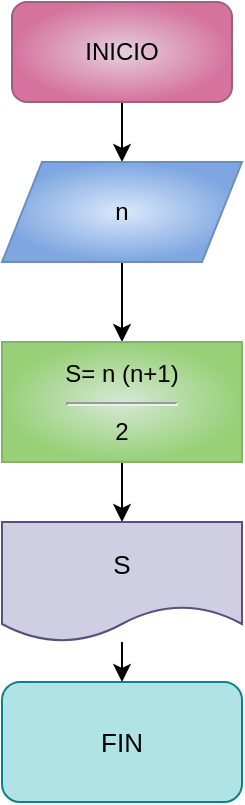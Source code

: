 <mxfile>
    <diagram id="LsamUoSpvs_4f3fZASlO" name="Página-1">
        <mxGraphModel dx="662" dy="461" grid="1" gridSize="10" guides="1" tooltips="1" connect="1" arrows="1" fold="1" page="1" pageScale="1" pageWidth="827" pageHeight="1169" background="none" math="0" shadow="0">
            <root>
                <mxCell id="0"/>
                <mxCell id="1" parent="0"/>
                <mxCell id="8" style="edgeStyle=none;html=1;exitX=0.5;exitY=1;exitDx=0;exitDy=0;entryX=0.5;entryY=0;entryDx=0;entryDy=0;fontSize=13;" edge="1" parent="1" source="2" target="4">
                    <mxGeometry relative="1" as="geometry"/>
                </mxCell>
                <mxCell id="2" value="&lt;font color=&quot;#000000&quot;&gt;INICIO&lt;/font&gt;" style="rounded=1;whiteSpace=wrap;html=1;fillColor=#e6d0de;strokeColor=#996185;gradientDirection=radial;gradientColor=#d5739d;" vertex="1" parent="1">
                    <mxGeometry x="270" y="40" width="110" height="50" as="geometry"/>
                </mxCell>
                <mxCell id="9" style="edgeStyle=none;html=1;exitX=0.5;exitY=1;exitDx=0;exitDy=0;entryX=0.5;entryY=0;entryDx=0;entryDy=0;fontSize=13;" edge="1" parent="1" source="4" target="5">
                    <mxGeometry relative="1" as="geometry"/>
                </mxCell>
                <mxCell id="4" value="&lt;font color=&quot;#000000&quot;&gt;n&lt;/font&gt;" style="shape=parallelogram;perimeter=parallelogramPerimeter;whiteSpace=wrap;html=1;fixedSize=1;strokeColor=#6c8ebf;fillColor=#dae8fc;gradientColor=#7ea6e0;gradientDirection=radial;" vertex="1" parent="1">
                    <mxGeometry x="265" y="120" width="120" height="50" as="geometry"/>
                </mxCell>
                <mxCell id="10" style="edgeStyle=none;html=1;exitX=0.5;exitY=1;exitDx=0;exitDy=0;entryX=0.5;entryY=0;entryDx=0;entryDy=0;fontSize=13;" edge="1" parent="1" source="5" target="6">
                    <mxGeometry relative="1" as="geometry"/>
                </mxCell>
                <mxCell id="5" value="&lt;font color=&quot;#000000&quot;&gt;S= n (n+1)&lt;/font&gt;&lt;hr&gt;&lt;font color=&quot;#000000&quot;&gt;2&lt;/font&gt;" style="rounded=0;whiteSpace=wrap;html=1;fillColor=#d5e8d4;strokeColor=#82b366;gradientDirection=radial;gradientColor=#97d077;" vertex="1" parent="1">
                    <mxGeometry x="265" y="210" width="120" height="60" as="geometry"/>
                </mxCell>
                <mxCell id="11" value="" style="edgeStyle=none;html=1;fontSize=13;" edge="1" parent="1" source="6" target="7">
                    <mxGeometry relative="1" as="geometry"/>
                </mxCell>
                <mxCell id="6" value="&lt;font color=&quot;#000000&quot;&gt;S&lt;/font&gt;" style="shape=document;whiteSpace=wrap;html=1;boundedLbl=1;fontSize=13;fillColor=#d0cee2;strokeColor=#56517e;gradientDirection=radial;" vertex="1" parent="1">
                    <mxGeometry x="265" y="300" width="120" height="60" as="geometry"/>
                </mxCell>
                <mxCell id="7" value="&lt;font color=&quot;#000000&quot;&gt;FIN&lt;/font&gt;" style="rounded=1;whiteSpace=wrap;html=1;fontSize=13;fillColor=#b0e3e6;strokeColor=#0e8088;gradientDirection=radial;" vertex="1" parent="1">
                    <mxGeometry x="265" y="380" width="120" height="60" as="geometry"/>
                </mxCell>
            </root>
        </mxGraphModel>
    </diagram>
</mxfile>